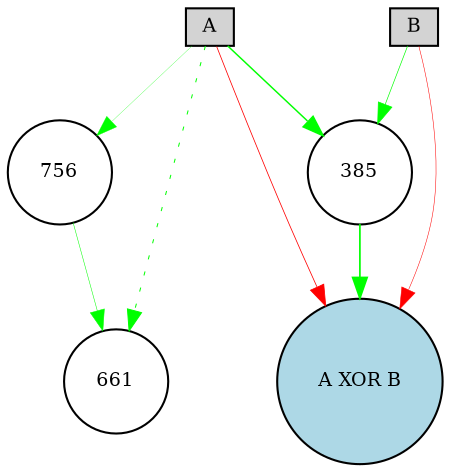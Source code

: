 digraph {
	node [fontsize=9 height=0.2 shape=circle width=0.2]
	A [fillcolor=lightgray shape=box style=filled]
	B [fillcolor=lightgray shape=box style=filled]
	"A XOR B" [fillcolor=lightblue style=filled]
	385 [fillcolor=white style=filled]
	756 [fillcolor=white style=filled]
	661 [fillcolor=white style=filled]
	A -> "A XOR B" [color=red penwidth=0.3756920164670615 style=solid]
	B -> 385 [color=green penwidth=0.3214887017859095 style=solid]
	385 -> "A XOR B" [color=green penwidth=0.8125776232656143 style=solid]
	A -> 661 [color=green penwidth=0.4803157215800209 style=dotted]
	A -> 756 [color=green penwidth=0.1253871994831904 style=solid]
	756 -> 661 [color=green penwidth=0.24599306826616346 style=solid]
	A -> 385 [color=green penwidth=0.6997042218520263 style=solid]
	B -> "A XOR B" [color=red penwidth=0.24743619075893453 style=solid]
}
